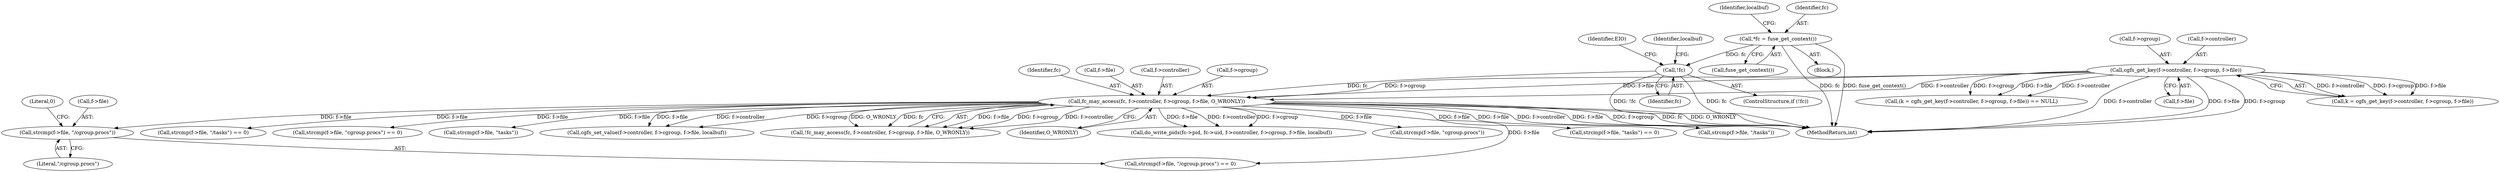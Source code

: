 digraph "0_lxcfs_8ee2a503e102b1a43ec4d83113dc275ab20a869a@API" {
"1000226" [label="(Call,strcmp(f->file, \"/cgroup.procs\"))"];
"1000189" [label="(Call,fc_may_access(fc, f->controller, f->cgroup, f->file, O_WRONLY))"];
"1000146" [label="(Call,!fc)"];
"1000108" [label="(Call,*fc = fuse_get_context())"];
"1000170" [label="(Call,cgfs_get_key(f->controller, f->cgroup, f->file))"];
"1000209" [label="(Call,strcmp(f->file, \"tasks\") == 0)"];
"1000174" [label="(Call,f->cgroup)"];
"1000113" [label="(Identifier,localbuf)"];
"1000227" [label="(Call,f->file)"];
"1000194" [label="(Call,f->cgroup)"];
"1000106" [label="(Block,)"];
"1000190" [label="(Identifier,fc)"];
"1000218" [label="(Call,strcmp(f->file, \"/tasks\"))"];
"1000146" [label="(Call,!fc)"];
"1000200" [label="(Identifier,O_WRONLY)"];
"1000108" [label="(Call,*fc = fuse_get_context())"];
"1000150" [label="(Identifier,EIO)"];
"1000197" [label="(Call,f->file)"];
"1000147" [label="(Identifier,fc)"];
"1000177" [label="(Call,f->file)"];
"1000226" [label="(Call,strcmp(f->file, \"/cgroup.procs\"))"];
"1000261" [label="(Call,cgfs_set_value(f->controller, f->cgroup, f->file, localbuf))"];
"1000188" [label="(Call,!fc_may_access(fc, f->controller, f->cgroup, f->file, O_WRONLY))"];
"1000171" [label="(Call,f->controller)"];
"1000191" [label="(Call,f->controller)"];
"1000231" [label="(Literal,0)"];
"1000241" [label="(Call,do_write_pids(fc->pid, fc->uid, f->controller, f->cgroup, f->file, localbuf))"];
"1000110" [label="(Call,fuse_get_context())"];
"1000233" [label="(Call,strcmp(f->file, \"cgroup.procs\"))"];
"1000168" [label="(Call,k = cgfs_get_key(f->controller, f->cgroup, f->file))"];
"1000230" [label="(Literal,\"/cgroup.procs\")"];
"1000284" [label="(MethodReturn,int)"];
"1000189" [label="(Call,fc_may_access(fc, f->controller, f->cgroup, f->file, O_WRONLY))"];
"1000152" [label="(Identifier,localbuf)"];
"1000170" [label="(Call,cgfs_get_key(f->controller, f->cgroup, f->file))"];
"1000217" [label="(Call,strcmp(f->file, \"/tasks\") == 0)"];
"1000232" [label="(Call,strcmp(f->file, \"cgroup.procs\") == 0)"];
"1000145" [label="(ControlStructure,if (!fc))"];
"1000109" [label="(Identifier,fc)"];
"1000225" [label="(Call,strcmp(f->file, \"/cgroup.procs\") == 0)"];
"1000167" [label="(Call,(k = cgfs_get_key(f->controller, f->cgroup, f->file)) == NULL)"];
"1000210" [label="(Call,strcmp(f->file, \"tasks\"))"];
"1000226" -> "1000225"  [label="AST: "];
"1000226" -> "1000230"  [label="CFG: "];
"1000227" -> "1000226"  [label="AST: "];
"1000230" -> "1000226"  [label="AST: "];
"1000231" -> "1000226"  [label="CFG: "];
"1000189" -> "1000226"  [label="DDG: f->file"];
"1000189" -> "1000188"  [label="AST: "];
"1000189" -> "1000200"  [label="CFG: "];
"1000190" -> "1000189"  [label="AST: "];
"1000191" -> "1000189"  [label="AST: "];
"1000194" -> "1000189"  [label="AST: "];
"1000197" -> "1000189"  [label="AST: "];
"1000200" -> "1000189"  [label="AST: "];
"1000188" -> "1000189"  [label="CFG: "];
"1000189" -> "1000284"  [label="DDG: f->cgroup"];
"1000189" -> "1000284"  [label="DDG: fc"];
"1000189" -> "1000284"  [label="DDG: O_WRONLY"];
"1000189" -> "1000284"  [label="DDG: f->controller"];
"1000189" -> "1000284"  [label="DDG: f->file"];
"1000189" -> "1000188"  [label="DDG: f->file"];
"1000189" -> "1000188"  [label="DDG: f->cgroup"];
"1000189" -> "1000188"  [label="DDG: f->controller"];
"1000189" -> "1000188"  [label="DDG: O_WRONLY"];
"1000189" -> "1000188"  [label="DDG: fc"];
"1000146" -> "1000189"  [label="DDG: fc"];
"1000170" -> "1000189"  [label="DDG: f->controller"];
"1000170" -> "1000189"  [label="DDG: f->cgroup"];
"1000170" -> "1000189"  [label="DDG: f->file"];
"1000189" -> "1000209"  [label="DDG: f->file"];
"1000189" -> "1000210"  [label="DDG: f->file"];
"1000189" -> "1000217"  [label="DDG: f->file"];
"1000189" -> "1000218"  [label="DDG: f->file"];
"1000189" -> "1000225"  [label="DDG: f->file"];
"1000189" -> "1000232"  [label="DDG: f->file"];
"1000189" -> "1000233"  [label="DDG: f->file"];
"1000189" -> "1000241"  [label="DDG: f->controller"];
"1000189" -> "1000241"  [label="DDG: f->cgroup"];
"1000189" -> "1000241"  [label="DDG: f->file"];
"1000189" -> "1000261"  [label="DDG: f->controller"];
"1000189" -> "1000261"  [label="DDG: f->cgroup"];
"1000189" -> "1000261"  [label="DDG: f->file"];
"1000146" -> "1000145"  [label="AST: "];
"1000146" -> "1000147"  [label="CFG: "];
"1000147" -> "1000146"  [label="AST: "];
"1000150" -> "1000146"  [label="CFG: "];
"1000152" -> "1000146"  [label="CFG: "];
"1000146" -> "1000284"  [label="DDG: !fc"];
"1000146" -> "1000284"  [label="DDG: fc"];
"1000108" -> "1000146"  [label="DDG: fc"];
"1000108" -> "1000106"  [label="AST: "];
"1000108" -> "1000110"  [label="CFG: "];
"1000109" -> "1000108"  [label="AST: "];
"1000110" -> "1000108"  [label="AST: "];
"1000113" -> "1000108"  [label="CFG: "];
"1000108" -> "1000284"  [label="DDG: fuse_get_context()"];
"1000108" -> "1000284"  [label="DDG: fc"];
"1000170" -> "1000168"  [label="AST: "];
"1000170" -> "1000177"  [label="CFG: "];
"1000171" -> "1000170"  [label="AST: "];
"1000174" -> "1000170"  [label="AST: "];
"1000177" -> "1000170"  [label="AST: "];
"1000168" -> "1000170"  [label="CFG: "];
"1000170" -> "1000284"  [label="DDG: f->controller"];
"1000170" -> "1000284"  [label="DDG: f->file"];
"1000170" -> "1000284"  [label="DDG: f->cgroup"];
"1000170" -> "1000167"  [label="DDG: f->controller"];
"1000170" -> "1000167"  [label="DDG: f->cgroup"];
"1000170" -> "1000167"  [label="DDG: f->file"];
"1000170" -> "1000168"  [label="DDG: f->controller"];
"1000170" -> "1000168"  [label="DDG: f->cgroup"];
"1000170" -> "1000168"  [label="DDG: f->file"];
}
